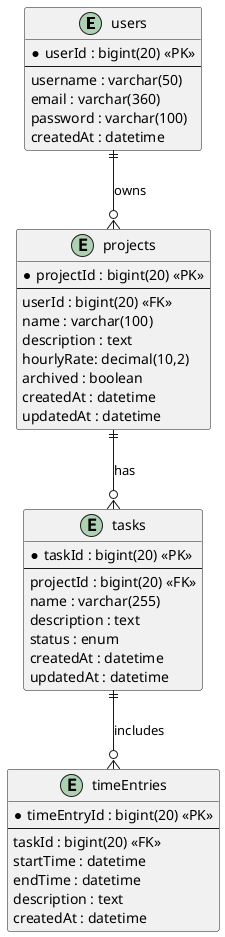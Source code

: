 @startuml
' hide the spot
' hide circle

' avoid problems with angled crows feet
entity users {
  * userId : bigint(20) <<PK>>
  --
  username : varchar(50)
  email : varchar(360)
  password : varchar(100)
  createdAt : datetime
}

entity projects {
  * projectId : bigint(20) <<PK>>
  --
  userId : bigint(20) <<FK>>
  name : varchar(100)
  description : text
  hourlyRate: decimal(10,2)
  archived : boolean
  createdAt : datetime
  updatedAt : datetime
}

entity tasks {
  * taskId : bigint(20) <<PK>>
  --
  projectId : bigint(20) <<FK>>
  name : varchar(255)
  description : text
  status : enum
  createdAt : datetime
  updatedAt : datetime
}

entity timeEntries {
  * timeEntryId : bigint(20) <<PK>>
  --
  taskId : bigint(20) <<FK>>
  startTime : datetime
  endTime : datetime
  description : text
  createdAt : datetime
}

users ||--o{ projects : owns
projects ||--o{ tasks : has
tasks ||--o{ timeEntries : includes

@enduml
